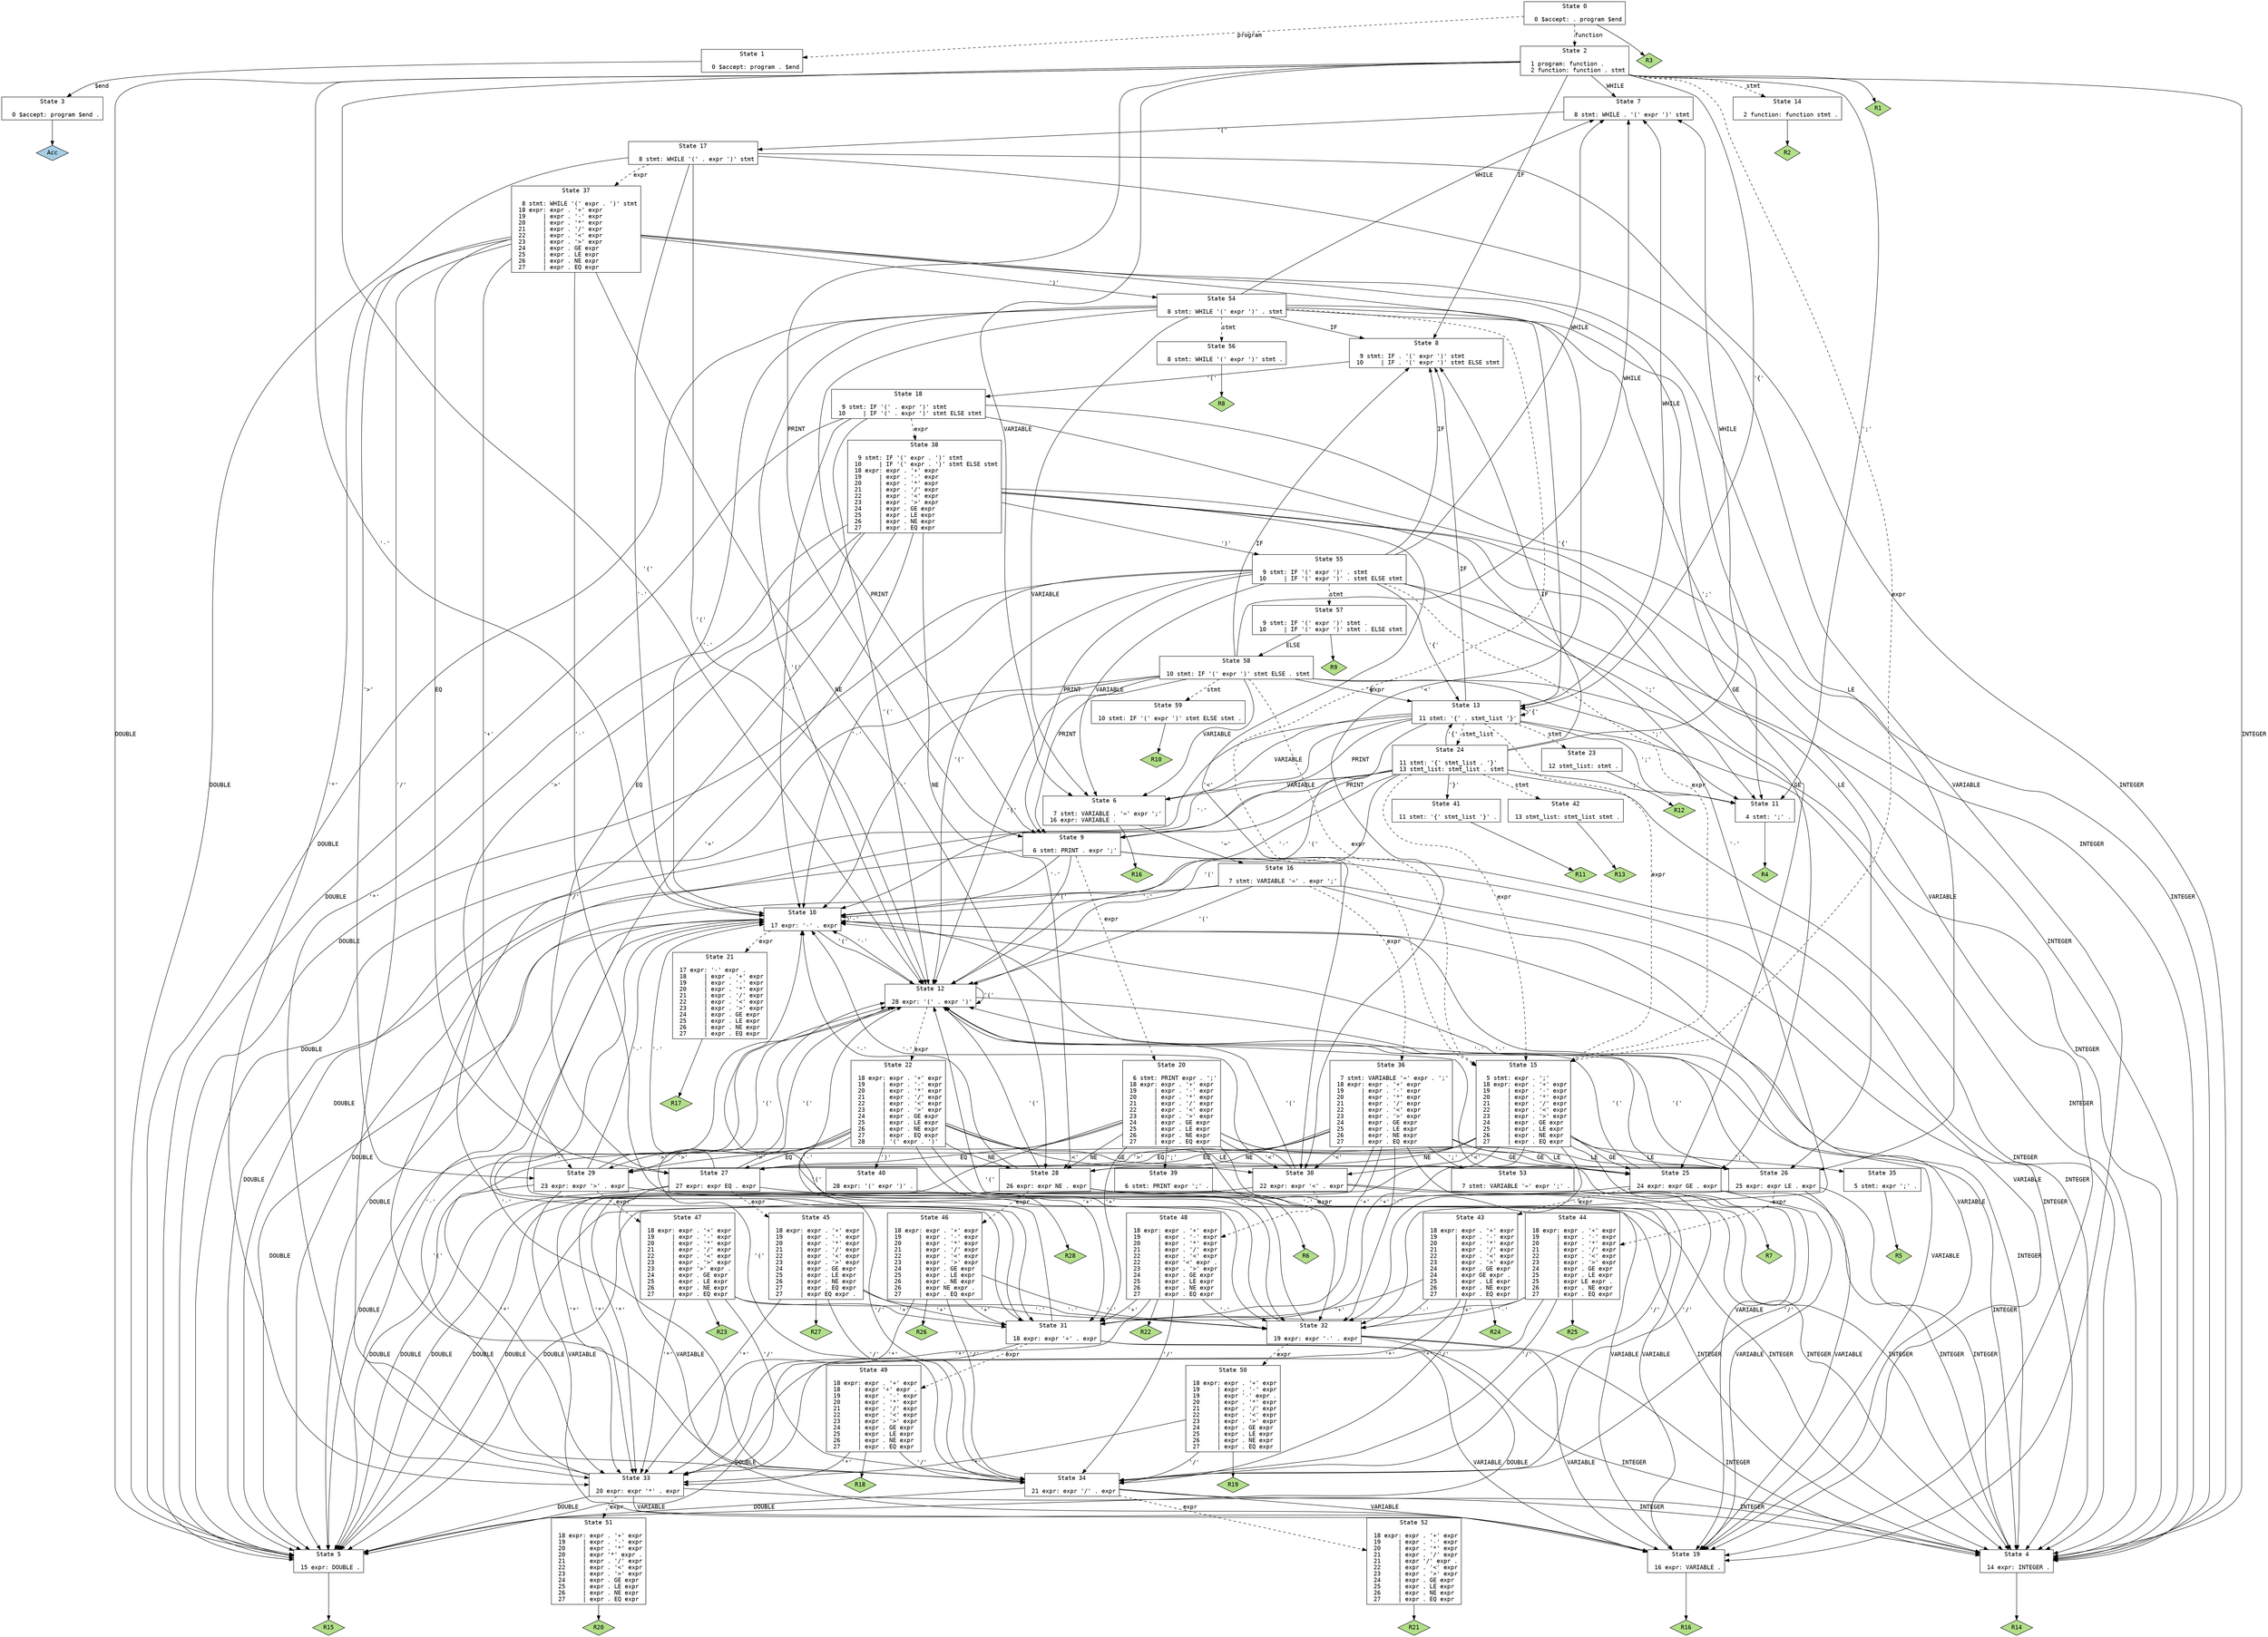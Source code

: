 // Generated by GNU Bison 3.0.4.
// Report bugs to <bug-bison@gnu.org>.
// Home page: <http://www.gnu.org/software/bison/>.

digraph "grammar.y"
{
  node [fontname = courier, shape = box, colorscheme = paired6]
  edge [fontname = courier]

  0 [label="State 0\n\l  0 $accept: . program $end\l"]
  0 -> 1 [style=dashed label="program"]
  0 -> 2 [style=dashed label="function"]
  0 -> "0R3" [style=solid]
 "0R3" [label="R3", fillcolor=3, shape=diamond, style=filled]
  1 [label="State 1\n\l  0 $accept: program . $end\l"]
  1 -> 3 [style=solid label="$end"]
  2 [label="State 2\n\l  1 program: function .\l  2 function: function . stmt\l"]
  2 -> 4 [style=solid label="INTEGER"]
  2 -> 5 [style=solid label="DOUBLE"]
  2 -> 6 [style=solid label="VARIABLE"]
  2 -> 7 [style=solid label="WHILE"]
  2 -> 8 [style=solid label="IF"]
  2 -> 9 [style=solid label="PRINT"]
  2 -> 10 [style=solid label="'-'"]
  2 -> 11 [style=solid label="';'"]
  2 -> 12 [style=solid label="'('"]
  2 -> 13 [style=solid label="'{'"]
  2 -> 14 [style=dashed label="stmt"]
  2 -> 15 [style=dashed label="expr"]
  2 -> "2R1" [style=solid]
 "2R1" [label="R1", fillcolor=3, shape=diamond, style=filled]
  3 [label="State 3\n\l  0 $accept: program $end .\l"]
  3 -> "3R0" [style=solid]
 "3R0" [label="Acc", fillcolor=1, shape=diamond, style=filled]
  4 [label="State 4\n\l 14 expr: INTEGER .\l"]
  4 -> "4R14" [style=solid]
 "4R14" [label="R14", fillcolor=3, shape=diamond, style=filled]
  5 [label="State 5\n\l 15 expr: DOUBLE .\l"]
  5 -> "5R15" [style=solid]
 "5R15" [label="R15", fillcolor=3, shape=diamond, style=filled]
  6 [label="State 6\n\l  7 stmt: VARIABLE . '=' expr ';'\l 16 expr: VARIABLE .\l"]
  6 -> 16 [style=solid label="'='"]
  6 -> "6R16" [style=solid]
 "6R16" [label="R16", fillcolor=3, shape=diamond, style=filled]
  7 [label="State 7\n\l  8 stmt: WHILE . '(' expr ')' stmt\l"]
  7 -> 17 [style=solid label="'('"]
  8 [label="State 8\n\l  9 stmt: IF . '(' expr ')' stmt\l 10     | IF . '(' expr ')' stmt ELSE stmt\l"]
  8 -> 18 [style=solid label="'('"]
  9 [label="State 9\n\l  6 stmt: PRINT . expr ';'\l"]
  9 -> 4 [style=solid label="INTEGER"]
  9 -> 5 [style=solid label="DOUBLE"]
  9 -> 19 [style=solid label="VARIABLE"]
  9 -> 10 [style=solid label="'-'"]
  9 -> 12 [style=solid label="'('"]
  9 -> 20 [style=dashed label="expr"]
  10 [label="State 10\n\l 17 expr: '-' . expr\l"]
  10 -> 4 [style=solid label="INTEGER"]
  10 -> 5 [style=solid label="DOUBLE"]
  10 -> 19 [style=solid label="VARIABLE"]
  10 -> 10 [style=solid label="'-'"]
  10 -> 12 [style=solid label="'('"]
  10 -> 21 [style=dashed label="expr"]
  11 [label="State 11\n\l  4 stmt: ';' .\l"]
  11 -> "11R4" [style=solid]
 "11R4" [label="R4", fillcolor=3, shape=diamond, style=filled]
  12 [label="State 12\n\l 28 expr: '(' . expr ')'\l"]
  12 -> 4 [style=solid label="INTEGER"]
  12 -> 5 [style=solid label="DOUBLE"]
  12 -> 19 [style=solid label="VARIABLE"]
  12 -> 10 [style=solid label="'-'"]
  12 -> 12 [style=solid label="'('"]
  12 -> 22 [style=dashed label="expr"]
  13 [label="State 13\n\l 11 stmt: '{' . stmt_list '}'\l"]
  13 -> 4 [style=solid label="INTEGER"]
  13 -> 5 [style=solid label="DOUBLE"]
  13 -> 6 [style=solid label="VARIABLE"]
  13 -> 7 [style=solid label="WHILE"]
  13 -> 8 [style=solid label="IF"]
  13 -> 9 [style=solid label="PRINT"]
  13 -> 10 [style=solid label="'-'"]
  13 -> 11 [style=solid label="';'"]
  13 -> 12 [style=solid label="'('"]
  13 -> 13 [style=solid label="'{'"]
  13 -> 23 [style=dashed label="stmt"]
  13 -> 24 [style=dashed label="stmt_list"]
  13 -> 15 [style=dashed label="expr"]
  14 [label="State 14\n\l  2 function: function stmt .\l"]
  14 -> "14R2" [style=solid]
 "14R2" [label="R2", fillcolor=3, shape=diamond, style=filled]
  15 [label="State 15\n\l  5 stmt: expr . ';'\l 18 expr: expr . '+' expr\l 19     | expr . '-' expr\l 20     | expr . '*' expr\l 21     | expr . '/' expr\l 22     | expr . '<' expr\l 23     | expr . '>' expr\l 24     | expr . GE expr\l 25     | expr . LE expr\l 26     | expr . NE expr\l 27     | expr . EQ expr\l"]
  15 -> 25 [style=solid label="GE"]
  15 -> 26 [style=solid label="LE"]
  15 -> 27 [style=solid label="EQ"]
  15 -> 28 [style=solid label="NE"]
  15 -> 29 [style=solid label="'>'"]
  15 -> 30 [style=solid label="'<'"]
  15 -> 31 [style=solid label="'+'"]
  15 -> 32 [style=solid label="'-'"]
  15 -> 33 [style=solid label="'*'"]
  15 -> 34 [style=solid label="'/'"]
  15 -> 35 [style=solid label="';'"]
  16 [label="State 16\n\l  7 stmt: VARIABLE '=' . expr ';'\l"]
  16 -> 4 [style=solid label="INTEGER"]
  16 -> 5 [style=solid label="DOUBLE"]
  16 -> 19 [style=solid label="VARIABLE"]
  16 -> 10 [style=solid label="'-'"]
  16 -> 12 [style=solid label="'('"]
  16 -> 36 [style=dashed label="expr"]
  17 [label="State 17\n\l  8 stmt: WHILE '(' . expr ')' stmt\l"]
  17 -> 4 [style=solid label="INTEGER"]
  17 -> 5 [style=solid label="DOUBLE"]
  17 -> 19 [style=solid label="VARIABLE"]
  17 -> 10 [style=solid label="'-'"]
  17 -> 12 [style=solid label="'('"]
  17 -> 37 [style=dashed label="expr"]
  18 [label="State 18\n\l  9 stmt: IF '(' . expr ')' stmt\l 10     | IF '(' . expr ')' stmt ELSE stmt\l"]
  18 -> 4 [style=solid label="INTEGER"]
  18 -> 5 [style=solid label="DOUBLE"]
  18 -> 19 [style=solid label="VARIABLE"]
  18 -> 10 [style=solid label="'-'"]
  18 -> 12 [style=solid label="'('"]
  18 -> 38 [style=dashed label="expr"]
  19 [label="State 19\n\l 16 expr: VARIABLE .\l"]
  19 -> "19R16" [style=solid]
 "19R16" [label="R16", fillcolor=3, shape=diamond, style=filled]
  20 [label="State 20\n\l  6 stmt: PRINT expr . ';'\l 18 expr: expr . '+' expr\l 19     | expr . '-' expr\l 20     | expr . '*' expr\l 21     | expr . '/' expr\l 22     | expr . '<' expr\l 23     | expr . '>' expr\l 24     | expr . GE expr\l 25     | expr . LE expr\l 26     | expr . NE expr\l 27     | expr . EQ expr\l"]
  20 -> 25 [style=solid label="GE"]
  20 -> 26 [style=solid label="LE"]
  20 -> 27 [style=solid label="EQ"]
  20 -> 28 [style=solid label="NE"]
  20 -> 29 [style=solid label="'>'"]
  20 -> 30 [style=solid label="'<'"]
  20 -> 31 [style=solid label="'+'"]
  20 -> 32 [style=solid label="'-'"]
  20 -> 33 [style=solid label="'*'"]
  20 -> 34 [style=solid label="'/'"]
  20 -> 39 [style=solid label="';'"]
  21 [label="State 21\n\l 17 expr: '-' expr .\l 18     | expr . '+' expr\l 19     | expr . '-' expr\l 20     | expr . '*' expr\l 21     | expr . '/' expr\l 22     | expr . '<' expr\l 23     | expr . '>' expr\l 24     | expr . GE expr\l 25     | expr . LE expr\l 26     | expr . NE expr\l 27     | expr . EQ expr\l"]
  21 -> "21R17" [style=solid]
 "21R17" [label="R17", fillcolor=3, shape=diamond, style=filled]
  22 [label="State 22\n\l 18 expr: expr . '+' expr\l 19     | expr . '-' expr\l 20     | expr . '*' expr\l 21     | expr . '/' expr\l 22     | expr . '<' expr\l 23     | expr . '>' expr\l 24     | expr . GE expr\l 25     | expr . LE expr\l 26     | expr . NE expr\l 27     | expr . EQ expr\l 28     | '(' expr . ')'\l"]
  22 -> 25 [style=solid label="GE"]
  22 -> 26 [style=solid label="LE"]
  22 -> 27 [style=solid label="EQ"]
  22 -> 28 [style=solid label="NE"]
  22 -> 29 [style=solid label="'>'"]
  22 -> 30 [style=solid label="'<'"]
  22 -> 31 [style=solid label="'+'"]
  22 -> 32 [style=solid label="'-'"]
  22 -> 33 [style=solid label="'*'"]
  22 -> 34 [style=solid label="'/'"]
  22 -> 40 [style=solid label="')'"]
  23 [label="State 23\n\l 12 stmt_list: stmt .\l"]
  23 -> "23R12" [style=solid]
 "23R12" [label="R12", fillcolor=3, shape=diamond, style=filled]
  24 [label="State 24\n\l 11 stmt: '{' stmt_list . '}'\l 13 stmt_list: stmt_list . stmt\l"]
  24 -> 4 [style=solid label="INTEGER"]
  24 -> 5 [style=solid label="DOUBLE"]
  24 -> 6 [style=solid label="VARIABLE"]
  24 -> 7 [style=solid label="WHILE"]
  24 -> 8 [style=solid label="IF"]
  24 -> 9 [style=solid label="PRINT"]
  24 -> 10 [style=solid label="'-'"]
  24 -> 11 [style=solid label="';'"]
  24 -> 12 [style=solid label="'('"]
  24 -> 13 [style=solid label="'{'"]
  24 -> 41 [style=solid label="'}'"]
  24 -> 42 [style=dashed label="stmt"]
  24 -> 15 [style=dashed label="expr"]
  25 [label="State 25\n\l 24 expr: expr GE . expr\l"]
  25 -> 4 [style=solid label="INTEGER"]
  25 -> 5 [style=solid label="DOUBLE"]
  25 -> 19 [style=solid label="VARIABLE"]
  25 -> 10 [style=solid label="'-'"]
  25 -> 12 [style=solid label="'('"]
  25 -> 43 [style=dashed label="expr"]
  26 [label="State 26\n\l 25 expr: expr LE . expr\l"]
  26 -> 4 [style=solid label="INTEGER"]
  26 -> 5 [style=solid label="DOUBLE"]
  26 -> 19 [style=solid label="VARIABLE"]
  26 -> 10 [style=solid label="'-'"]
  26 -> 12 [style=solid label="'('"]
  26 -> 44 [style=dashed label="expr"]
  27 [label="State 27\n\l 27 expr: expr EQ . expr\l"]
  27 -> 4 [style=solid label="INTEGER"]
  27 -> 5 [style=solid label="DOUBLE"]
  27 -> 19 [style=solid label="VARIABLE"]
  27 -> 10 [style=solid label="'-'"]
  27 -> 12 [style=solid label="'('"]
  27 -> 45 [style=dashed label="expr"]
  28 [label="State 28\n\l 26 expr: expr NE . expr\l"]
  28 -> 4 [style=solid label="INTEGER"]
  28 -> 5 [style=solid label="DOUBLE"]
  28 -> 19 [style=solid label="VARIABLE"]
  28 -> 10 [style=solid label="'-'"]
  28 -> 12 [style=solid label="'('"]
  28 -> 46 [style=dashed label="expr"]
  29 [label="State 29\n\l 23 expr: expr '>' . expr\l"]
  29 -> 4 [style=solid label="INTEGER"]
  29 -> 5 [style=solid label="DOUBLE"]
  29 -> 19 [style=solid label="VARIABLE"]
  29 -> 10 [style=solid label="'-'"]
  29 -> 12 [style=solid label="'('"]
  29 -> 47 [style=dashed label="expr"]
  30 [label="State 30\n\l 22 expr: expr '<' . expr\l"]
  30 -> 4 [style=solid label="INTEGER"]
  30 -> 5 [style=solid label="DOUBLE"]
  30 -> 19 [style=solid label="VARIABLE"]
  30 -> 10 [style=solid label="'-'"]
  30 -> 12 [style=solid label="'('"]
  30 -> 48 [style=dashed label="expr"]
  31 [label="State 31\n\l 18 expr: expr '+' . expr\l"]
  31 -> 4 [style=solid label="INTEGER"]
  31 -> 5 [style=solid label="DOUBLE"]
  31 -> 19 [style=solid label="VARIABLE"]
  31 -> 10 [style=solid label="'-'"]
  31 -> 12 [style=solid label="'('"]
  31 -> 49 [style=dashed label="expr"]
  32 [label="State 32\n\l 19 expr: expr '-' . expr\l"]
  32 -> 4 [style=solid label="INTEGER"]
  32 -> 5 [style=solid label="DOUBLE"]
  32 -> 19 [style=solid label="VARIABLE"]
  32 -> 10 [style=solid label="'-'"]
  32 -> 12 [style=solid label="'('"]
  32 -> 50 [style=dashed label="expr"]
  33 [label="State 33\n\l 20 expr: expr '*' . expr\l"]
  33 -> 4 [style=solid label="INTEGER"]
  33 -> 5 [style=solid label="DOUBLE"]
  33 -> 19 [style=solid label="VARIABLE"]
  33 -> 10 [style=solid label="'-'"]
  33 -> 12 [style=solid label="'('"]
  33 -> 51 [style=dashed label="expr"]
  34 [label="State 34\n\l 21 expr: expr '/' . expr\l"]
  34 -> 4 [style=solid label="INTEGER"]
  34 -> 5 [style=solid label="DOUBLE"]
  34 -> 19 [style=solid label="VARIABLE"]
  34 -> 10 [style=solid label="'-'"]
  34 -> 12 [style=solid label="'('"]
  34 -> 52 [style=dashed label="expr"]
  35 [label="State 35\n\l  5 stmt: expr ';' .\l"]
  35 -> "35R5" [style=solid]
 "35R5" [label="R5", fillcolor=3, shape=diamond, style=filled]
  36 [label="State 36\n\l  7 stmt: VARIABLE '=' expr . ';'\l 18 expr: expr . '+' expr\l 19     | expr . '-' expr\l 20     | expr . '*' expr\l 21     | expr . '/' expr\l 22     | expr . '<' expr\l 23     | expr . '>' expr\l 24     | expr . GE expr\l 25     | expr . LE expr\l 26     | expr . NE expr\l 27     | expr . EQ expr\l"]
  36 -> 25 [style=solid label="GE"]
  36 -> 26 [style=solid label="LE"]
  36 -> 27 [style=solid label="EQ"]
  36 -> 28 [style=solid label="NE"]
  36 -> 29 [style=solid label="'>'"]
  36 -> 30 [style=solid label="'<'"]
  36 -> 31 [style=solid label="'+'"]
  36 -> 32 [style=solid label="'-'"]
  36 -> 33 [style=solid label="'*'"]
  36 -> 34 [style=solid label="'/'"]
  36 -> 53 [style=solid label="';'"]
  37 [label="State 37\n\l  8 stmt: WHILE '(' expr . ')' stmt\l 18 expr: expr . '+' expr\l 19     | expr . '-' expr\l 20     | expr . '*' expr\l 21     | expr . '/' expr\l 22     | expr . '<' expr\l 23     | expr . '>' expr\l 24     | expr . GE expr\l 25     | expr . LE expr\l 26     | expr . NE expr\l 27     | expr . EQ expr\l"]
  37 -> 25 [style=solid label="GE"]
  37 -> 26 [style=solid label="LE"]
  37 -> 27 [style=solid label="EQ"]
  37 -> 28 [style=solid label="NE"]
  37 -> 29 [style=solid label="'>'"]
  37 -> 30 [style=solid label="'<'"]
  37 -> 31 [style=solid label="'+'"]
  37 -> 32 [style=solid label="'-'"]
  37 -> 33 [style=solid label="'*'"]
  37 -> 34 [style=solid label="'/'"]
  37 -> 54 [style=solid label="')'"]
  38 [label="State 38\n\l  9 stmt: IF '(' expr . ')' stmt\l 10     | IF '(' expr . ')' stmt ELSE stmt\l 18 expr: expr . '+' expr\l 19     | expr . '-' expr\l 20     | expr . '*' expr\l 21     | expr . '/' expr\l 22     | expr . '<' expr\l 23     | expr . '>' expr\l 24     | expr . GE expr\l 25     | expr . LE expr\l 26     | expr . NE expr\l 27     | expr . EQ expr\l"]
  38 -> 25 [style=solid label="GE"]
  38 -> 26 [style=solid label="LE"]
  38 -> 27 [style=solid label="EQ"]
  38 -> 28 [style=solid label="NE"]
  38 -> 29 [style=solid label="'>'"]
  38 -> 30 [style=solid label="'<'"]
  38 -> 31 [style=solid label="'+'"]
  38 -> 32 [style=solid label="'-'"]
  38 -> 33 [style=solid label="'*'"]
  38 -> 34 [style=solid label="'/'"]
  38 -> 55 [style=solid label="')'"]
  39 [label="State 39\n\l  6 stmt: PRINT expr ';' .\l"]
  39 -> "39R6" [style=solid]
 "39R6" [label="R6", fillcolor=3, shape=diamond, style=filled]
  40 [label="State 40\n\l 28 expr: '(' expr ')' .\l"]
  40 -> "40R28" [style=solid]
 "40R28" [label="R28", fillcolor=3, shape=diamond, style=filled]
  41 [label="State 41\n\l 11 stmt: '{' stmt_list '}' .\l"]
  41 -> "41R11" [style=solid]
 "41R11" [label="R11", fillcolor=3, shape=diamond, style=filled]
  42 [label="State 42\n\l 13 stmt_list: stmt_list stmt .\l"]
  42 -> "42R13" [style=solid]
 "42R13" [label="R13", fillcolor=3, shape=diamond, style=filled]
  43 [label="State 43\n\l 18 expr: expr . '+' expr\l 19     | expr . '-' expr\l 20     | expr . '*' expr\l 21     | expr . '/' expr\l 22     | expr . '<' expr\l 23     | expr . '>' expr\l 24     | expr . GE expr\l 24     | expr GE expr .\l 25     | expr . LE expr\l 26     | expr . NE expr\l 27     | expr . EQ expr\l"]
  43 -> 31 [style=solid label="'+'"]
  43 -> 32 [style=solid label="'-'"]
  43 -> 33 [style=solid label="'*'"]
  43 -> 34 [style=solid label="'/'"]
  43 -> "43R24" [style=solid]
 "43R24" [label="R24", fillcolor=3, shape=diamond, style=filled]
  44 [label="State 44\n\l 18 expr: expr . '+' expr\l 19     | expr . '-' expr\l 20     | expr . '*' expr\l 21     | expr . '/' expr\l 22     | expr . '<' expr\l 23     | expr . '>' expr\l 24     | expr . GE expr\l 25     | expr . LE expr\l 25     | expr LE expr .\l 26     | expr . NE expr\l 27     | expr . EQ expr\l"]
  44 -> 31 [style=solid label="'+'"]
  44 -> 32 [style=solid label="'-'"]
  44 -> 33 [style=solid label="'*'"]
  44 -> 34 [style=solid label="'/'"]
  44 -> "44R25" [style=solid]
 "44R25" [label="R25", fillcolor=3, shape=diamond, style=filled]
  45 [label="State 45\n\l 18 expr: expr . '+' expr\l 19     | expr . '-' expr\l 20     | expr . '*' expr\l 21     | expr . '/' expr\l 22     | expr . '<' expr\l 23     | expr . '>' expr\l 24     | expr . GE expr\l 25     | expr . LE expr\l 26     | expr . NE expr\l 27     | expr . EQ expr\l 27     | expr EQ expr .\l"]
  45 -> 31 [style=solid label="'+'"]
  45 -> 32 [style=solid label="'-'"]
  45 -> 33 [style=solid label="'*'"]
  45 -> 34 [style=solid label="'/'"]
  45 -> "45R27" [style=solid]
 "45R27" [label="R27", fillcolor=3, shape=diamond, style=filled]
  46 [label="State 46\n\l 18 expr: expr . '+' expr\l 19     | expr . '-' expr\l 20     | expr . '*' expr\l 21     | expr . '/' expr\l 22     | expr . '<' expr\l 23     | expr . '>' expr\l 24     | expr . GE expr\l 25     | expr . LE expr\l 26     | expr . NE expr\l 26     | expr NE expr .\l 27     | expr . EQ expr\l"]
  46 -> 31 [style=solid label="'+'"]
  46 -> 32 [style=solid label="'-'"]
  46 -> 33 [style=solid label="'*'"]
  46 -> 34 [style=solid label="'/'"]
  46 -> "46R26" [style=solid]
 "46R26" [label="R26", fillcolor=3, shape=diamond, style=filled]
  47 [label="State 47\n\l 18 expr: expr . '+' expr\l 19     | expr . '-' expr\l 20     | expr . '*' expr\l 21     | expr . '/' expr\l 22     | expr . '<' expr\l 23     | expr . '>' expr\l 23     | expr '>' expr .\l 24     | expr . GE expr\l 25     | expr . LE expr\l 26     | expr . NE expr\l 27     | expr . EQ expr\l"]
  47 -> 31 [style=solid label="'+'"]
  47 -> 32 [style=solid label="'-'"]
  47 -> 33 [style=solid label="'*'"]
  47 -> 34 [style=solid label="'/'"]
  47 -> "47R23" [style=solid]
 "47R23" [label="R23", fillcolor=3, shape=diamond, style=filled]
  48 [label="State 48\n\l 18 expr: expr . '+' expr\l 19     | expr . '-' expr\l 20     | expr . '*' expr\l 21     | expr . '/' expr\l 22     | expr . '<' expr\l 22     | expr '<' expr .\l 23     | expr . '>' expr\l 24     | expr . GE expr\l 25     | expr . LE expr\l 26     | expr . NE expr\l 27     | expr . EQ expr\l"]
  48 -> 31 [style=solid label="'+'"]
  48 -> 32 [style=solid label="'-'"]
  48 -> 33 [style=solid label="'*'"]
  48 -> 34 [style=solid label="'/'"]
  48 -> "48R22" [style=solid]
 "48R22" [label="R22", fillcolor=3, shape=diamond, style=filled]
  49 [label="State 49\n\l 18 expr: expr . '+' expr\l 18     | expr '+' expr .\l 19     | expr . '-' expr\l 20     | expr . '*' expr\l 21     | expr . '/' expr\l 22     | expr . '<' expr\l 23     | expr . '>' expr\l 24     | expr . GE expr\l 25     | expr . LE expr\l 26     | expr . NE expr\l 27     | expr . EQ expr\l"]
  49 -> 33 [style=solid label="'*'"]
  49 -> 34 [style=solid label="'/'"]
  49 -> "49R18" [style=solid]
 "49R18" [label="R18", fillcolor=3, shape=diamond, style=filled]
  50 [label="State 50\n\l 18 expr: expr . '+' expr\l 19     | expr . '-' expr\l 19     | expr '-' expr .\l 20     | expr . '*' expr\l 21     | expr . '/' expr\l 22     | expr . '<' expr\l 23     | expr . '>' expr\l 24     | expr . GE expr\l 25     | expr . LE expr\l 26     | expr . NE expr\l 27     | expr . EQ expr\l"]
  50 -> 33 [style=solid label="'*'"]
  50 -> 34 [style=solid label="'/'"]
  50 -> "50R19" [style=solid]
 "50R19" [label="R19", fillcolor=3, shape=diamond, style=filled]
  51 [label="State 51\n\l 18 expr: expr . '+' expr\l 19     | expr . '-' expr\l 20     | expr . '*' expr\l 20     | expr '*' expr .\l 21     | expr . '/' expr\l 22     | expr . '<' expr\l 23     | expr . '>' expr\l 24     | expr . GE expr\l 25     | expr . LE expr\l 26     | expr . NE expr\l 27     | expr . EQ expr\l"]
  51 -> "51R20" [style=solid]
 "51R20" [label="R20", fillcolor=3, shape=diamond, style=filled]
  52 [label="State 52\n\l 18 expr: expr . '+' expr\l 19     | expr . '-' expr\l 20     | expr . '*' expr\l 21     | expr . '/' expr\l 21     | expr '/' expr .\l 22     | expr . '<' expr\l 23     | expr . '>' expr\l 24     | expr . GE expr\l 25     | expr . LE expr\l 26     | expr . NE expr\l 27     | expr . EQ expr\l"]
  52 -> "52R21" [style=solid]
 "52R21" [label="R21", fillcolor=3, shape=diamond, style=filled]
  53 [label="State 53\n\l  7 stmt: VARIABLE '=' expr ';' .\l"]
  53 -> "53R7" [style=solid]
 "53R7" [label="R7", fillcolor=3, shape=diamond, style=filled]
  54 [label="State 54\n\l  8 stmt: WHILE '(' expr ')' . stmt\l"]
  54 -> 4 [style=solid label="INTEGER"]
  54 -> 5 [style=solid label="DOUBLE"]
  54 -> 6 [style=solid label="VARIABLE"]
  54 -> 7 [style=solid label="WHILE"]
  54 -> 8 [style=solid label="IF"]
  54 -> 9 [style=solid label="PRINT"]
  54 -> 10 [style=solid label="'-'"]
  54 -> 11 [style=solid label="';'"]
  54 -> 12 [style=solid label="'('"]
  54 -> 13 [style=solid label="'{'"]
  54 -> 56 [style=dashed label="stmt"]
  54 -> 15 [style=dashed label="expr"]
  55 [label="State 55\n\l  9 stmt: IF '(' expr ')' . stmt\l 10     | IF '(' expr ')' . stmt ELSE stmt\l"]
  55 -> 4 [style=solid label="INTEGER"]
  55 -> 5 [style=solid label="DOUBLE"]
  55 -> 6 [style=solid label="VARIABLE"]
  55 -> 7 [style=solid label="WHILE"]
  55 -> 8 [style=solid label="IF"]
  55 -> 9 [style=solid label="PRINT"]
  55 -> 10 [style=solid label="'-'"]
  55 -> 11 [style=solid label="';'"]
  55 -> 12 [style=solid label="'('"]
  55 -> 13 [style=solid label="'{'"]
  55 -> 57 [style=dashed label="stmt"]
  55 -> 15 [style=dashed label="expr"]
  56 [label="State 56\n\l  8 stmt: WHILE '(' expr ')' stmt .\l"]
  56 -> "56R8" [style=solid]
 "56R8" [label="R8", fillcolor=3, shape=diamond, style=filled]
  57 [label="State 57\n\l  9 stmt: IF '(' expr ')' stmt .\l 10     | IF '(' expr ')' stmt . ELSE stmt\l"]
  57 -> 58 [style=solid label="ELSE"]
  57 -> "57R9" [style=solid]
 "57R9" [label="R9", fillcolor=3, shape=diamond, style=filled]
  58 [label="State 58\n\l 10 stmt: IF '(' expr ')' stmt ELSE . stmt\l"]
  58 -> 4 [style=solid label="INTEGER"]
  58 -> 5 [style=solid label="DOUBLE"]
  58 -> 6 [style=solid label="VARIABLE"]
  58 -> 7 [style=solid label="WHILE"]
  58 -> 8 [style=solid label="IF"]
  58 -> 9 [style=solid label="PRINT"]
  58 -> 10 [style=solid label="'-'"]
  58 -> 11 [style=solid label="';'"]
  58 -> 12 [style=solid label="'('"]
  58 -> 13 [style=solid label="'{'"]
  58 -> 59 [style=dashed label="stmt"]
  58 -> 15 [style=dashed label="expr"]
  59 [label="State 59\n\l 10 stmt: IF '(' expr ')' stmt ELSE stmt .\l"]
  59 -> "59R10" [style=solid]
 "59R10" [label="R10", fillcolor=3, shape=diamond, style=filled]
}
